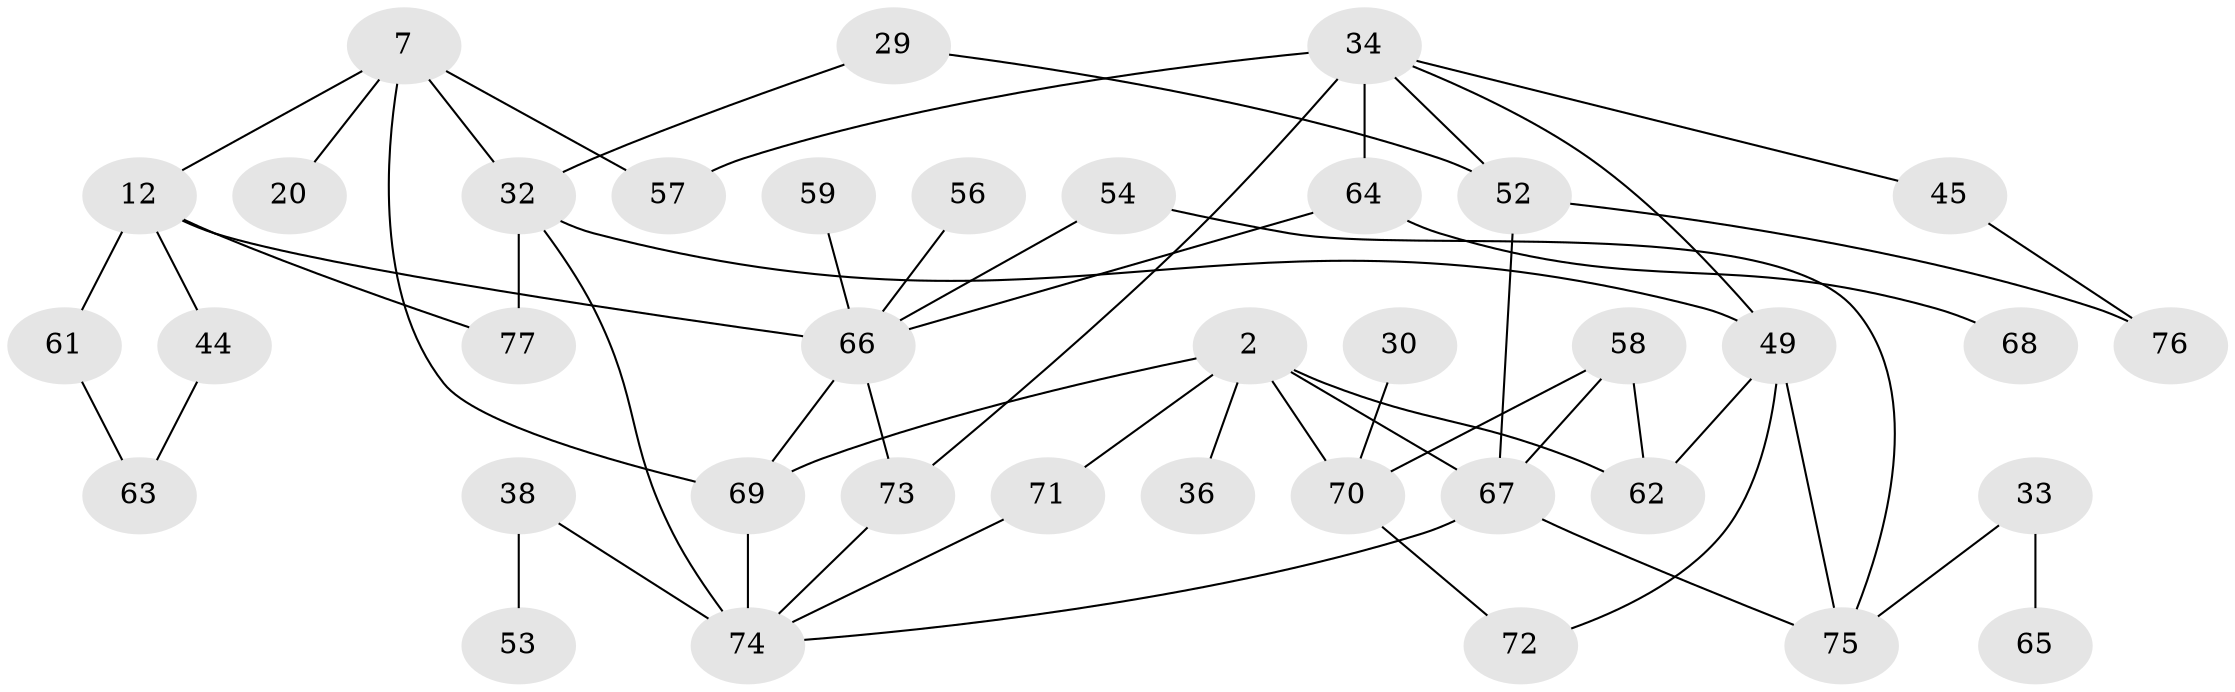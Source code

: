 // original degree distribution, {3: 0.24675324675324675, 9: 0.012987012987012988, 6: 0.025974025974025976, 4: 0.12987012987012986, 7: 0.012987012987012988, 2: 0.2857142857142857, 5: 0.05194805194805195, 1: 0.22077922077922077, 8: 0.012987012987012988}
// Generated by graph-tools (version 1.1) at 2025/42/03/09/25 04:42:31]
// undirected, 38 vertices, 56 edges
graph export_dot {
graph [start="1"]
  node [color=gray90,style=filled];
  2;
  7 [super="+6"];
  12;
  20;
  29;
  30;
  32 [super="+21"];
  33;
  34;
  36;
  38;
  44;
  45;
  49 [super="+16+26+48"];
  52;
  53;
  54;
  56;
  57;
  58 [super="+35"];
  59;
  61 [super="+13+39"];
  62 [super="+55+60"];
  63;
  64 [super="+50"];
  65;
  66 [super="+31+43+46+51+47"];
  67 [super="+19+25"];
  68;
  69 [super="+3"];
  70 [super="+22"];
  71;
  72 [super="+10"];
  73 [super="+40"];
  74 [super="+17+41"];
  75 [super="+42"];
  76;
  77 [super="+15"];
  2 -- 36;
  2 -- 69 [weight=2];
  2 -- 71;
  2 -- 67 [weight=3];
  2 -- 70;
  2 -- 62;
  7 -- 69 [weight=3];
  7 -- 32 [weight=2];
  7 -- 20;
  7 -- 57;
  7 -- 12;
  12 -- 44;
  12 -- 77 [weight=2];
  12 -- 61;
  12 -- 66;
  29 -- 52;
  29 -- 32;
  30 -- 70;
  32 -- 74 [weight=2];
  32 -- 77;
  32 -- 49;
  33 -- 65;
  33 -- 75;
  34 -- 45;
  34 -- 57;
  34 -- 52;
  34 -- 73 [weight=2];
  34 -- 64 [weight=2];
  34 -- 49;
  38 -- 53;
  38 -- 74;
  44 -- 63;
  45 -- 76;
  49 -- 72;
  49 -- 75;
  49 -- 62;
  52 -- 76;
  52 -- 67;
  54 -- 75;
  54 -- 66;
  56 -- 66;
  58 -- 67;
  58 -- 70;
  58 -- 62;
  59 -- 66;
  61 -- 63;
  64 -- 68;
  64 -- 66;
  66 -- 69 [weight=2];
  66 -- 73;
  67 -- 75 [weight=2];
  67 -- 74;
  69 -- 74;
  70 -- 72;
  71 -- 74;
  73 -- 74;
}
